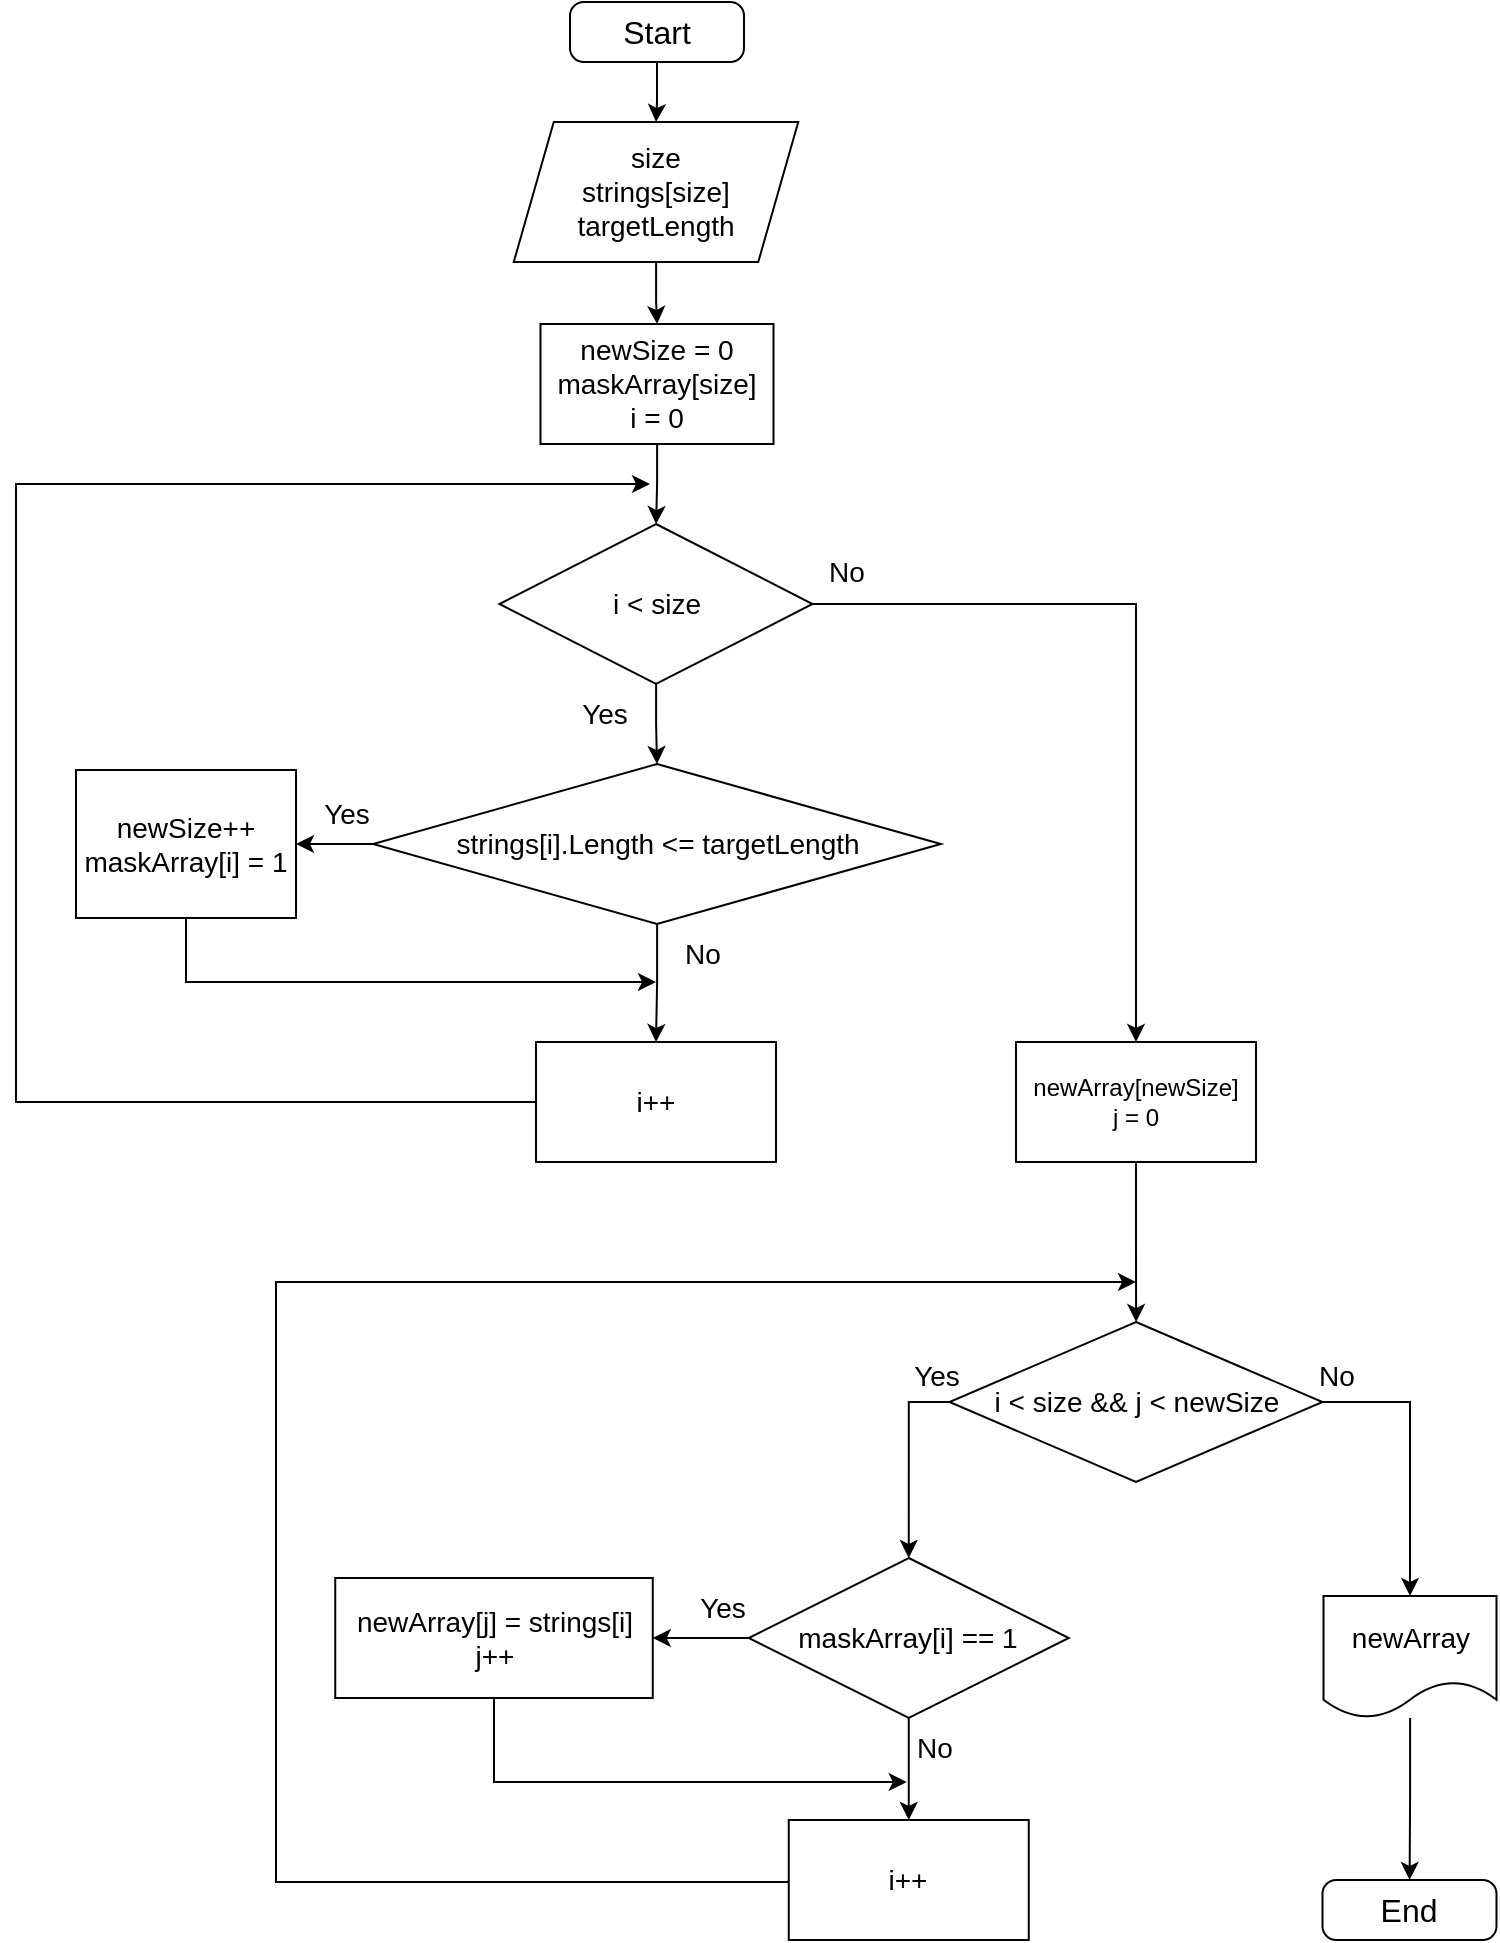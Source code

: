 <mxfile version="20.3.0" type="device"><diagram id="ynC0v1KykUJmGVYt8K0L" name="Page-1"><mxGraphModel dx="1869" dy="709" grid="1" gridSize="10" guides="1" tooltips="1" connect="1" arrows="1" fold="1" page="1" pageScale="1" pageWidth="827" pageHeight="1169" math="0" shadow="0"><root><mxCell id="0"/><mxCell id="1" parent="0"/><mxCell id="j3nLLTBSE26gFtmqdhiz-1" value="" style="edgeStyle=orthogonalEdgeStyle;rounded=0;orthogonalLoop=1;jettySize=auto;html=1;fontSize=14;" edge="1" parent="1" source="j3nLLTBSE26gFtmqdhiz-2" target="j3nLLTBSE26gFtmqdhiz-17"><mxGeometry relative="1" as="geometry"/></mxCell><mxCell id="j3nLLTBSE26gFtmqdhiz-2" value="&lt;font size=&quot;3&quot;&gt;Start&lt;/font&gt;" style="rounded=1;whiteSpace=wrap;html=1;arcSize=23;" vertex="1" parent="1"><mxGeometry x="-503" y="40" width="87" height="30" as="geometry"/></mxCell><mxCell id="j3nLLTBSE26gFtmqdhiz-3" value="&lt;font size=&quot;3&quot;&gt;End&lt;br&gt;&lt;/font&gt;" style="rounded=1;whiteSpace=wrap;html=1;arcSize=23;" vertex="1" parent="1"><mxGeometry x="-126.75" y="979" width="87" height="30" as="geometry"/></mxCell><mxCell id="j3nLLTBSE26gFtmqdhiz-4" value="" style="edgeStyle=orthogonalEdgeStyle;rounded=0;orthogonalLoop=1;jettySize=auto;html=1;fontSize=14;entryX=0.5;entryY=0;entryDx=0;entryDy=0;" edge="1" parent="1" source="j3nLLTBSE26gFtmqdhiz-6" target="j3nLLTBSE26gFtmqdhiz-32"><mxGeometry relative="1" as="geometry"><mxPoint x="-120" y="400" as="targetPoint"/><Array as="points"><mxPoint x="-220" y="341"/></Array></mxGeometry></mxCell><mxCell id="j3nLLTBSE26gFtmqdhiz-5" value="" style="edgeStyle=orthogonalEdgeStyle;rounded=0;orthogonalLoop=1;jettySize=auto;html=1;fontSize=14;entryX=0.5;entryY=0;entryDx=0;entryDy=0;" edge="1" parent="1" source="j3nLLTBSE26gFtmqdhiz-6" target="j3nLLTBSE26gFtmqdhiz-20"><mxGeometry relative="1" as="geometry"><mxPoint x="-460" y="414" as="targetPoint"/></mxGeometry></mxCell><mxCell id="j3nLLTBSE26gFtmqdhiz-6" value="i &amp;lt; size" style="rhombus;whiteSpace=wrap;html=1;fontSize=14;" vertex="1" parent="1"><mxGeometry x="-538.25" y="301" width="156.5" height="80" as="geometry"/></mxCell><mxCell id="j3nLLTBSE26gFtmqdhiz-7" value="" style="edgeStyle=orthogonalEdgeStyle;rounded=0;orthogonalLoop=1;jettySize=auto;html=1;fontSize=14;" edge="1" parent="1" target="j3nLLTBSE26gFtmqdhiz-9"><mxGeometry relative="1" as="geometry"><mxPoint x="-459.5" y="231" as="sourcePoint"/></mxGeometry></mxCell><mxCell id="j3nLLTBSE26gFtmqdhiz-8" value="" style="edgeStyle=orthogonalEdgeStyle;rounded=0;orthogonalLoop=1;jettySize=auto;html=1;fontSize=14;" edge="1" parent="1" source="j3nLLTBSE26gFtmqdhiz-9" target="j3nLLTBSE26gFtmqdhiz-6"><mxGeometry relative="1" as="geometry"/></mxCell><mxCell id="j3nLLTBSE26gFtmqdhiz-9" value="newSize = 0&lt;br&gt;maskArray[size]&lt;br&gt;i = 0" style="rounded=0;whiteSpace=wrap;html=1;fontSize=14;" vertex="1" parent="1"><mxGeometry x="-517.75" y="201" width="116.5" height="60" as="geometry"/></mxCell><mxCell id="j3nLLTBSE26gFtmqdhiz-10" value="No&lt;br&gt;" style="text;html=1;align=center;verticalAlign=middle;resizable=0;points=[];autosize=1;strokeColor=none;fillColor=none;fontSize=14;" vertex="1" parent="1"><mxGeometry x="-385" y="310" width="40" height="30" as="geometry"/></mxCell><mxCell id="j3nLLTBSE26gFtmqdhiz-11" value="" style="edgeStyle=orthogonalEdgeStyle;rounded=0;orthogonalLoop=1;jettySize=auto;html=1;fontSize=14;" edge="1" parent="1" source="j3nLLTBSE26gFtmqdhiz-12" target="j3nLLTBSE26gFtmqdhiz-3"><mxGeometry relative="1" as="geometry"/></mxCell><mxCell id="j3nLLTBSE26gFtmqdhiz-12" value="newArray" style="shape=document;whiteSpace=wrap;html=1;boundedLbl=1;fontSize=14;" vertex="1" parent="1"><mxGeometry x="-126.25" y="837" width="86.5" height="61" as="geometry"/></mxCell><mxCell id="j3nLLTBSE26gFtmqdhiz-13" value="Yes" style="text;html=1;align=center;verticalAlign=middle;resizable=0;points=[];autosize=1;strokeColor=none;fillColor=none;fontSize=14;" vertex="1" parent="1"><mxGeometry x="-511" y="381" width="50" height="30" as="geometry"/></mxCell><mxCell id="j3nLLTBSE26gFtmqdhiz-14" style="edgeStyle=orthogonalEdgeStyle;rounded=0;orthogonalLoop=1;jettySize=auto;html=1;fontSize=14;exitX=0;exitY=0.5;exitDx=0;exitDy=0;" edge="1" parent="1" source="j3nLLTBSE26gFtmqdhiz-15"><mxGeometry relative="1" as="geometry"><mxPoint x="-463" y="281" as="targetPoint"/><Array as="points"><mxPoint x="-780" y="590"/><mxPoint x="-780" y="281"/></Array><mxPoint x="-550" y="711" as="sourcePoint"/></mxGeometry></mxCell><mxCell id="j3nLLTBSE26gFtmqdhiz-15" value="i++" style="rounded=0;whiteSpace=wrap;html=1;fontSize=14;" vertex="1" parent="1"><mxGeometry x="-520" y="560" width="120" height="60" as="geometry"/></mxCell><mxCell id="j3nLLTBSE26gFtmqdhiz-16" value="" style="edgeStyle=orthogonalEdgeStyle;rounded=0;orthogonalLoop=1;jettySize=auto;html=1;fontSize=14;" edge="1" parent="1" source="j3nLLTBSE26gFtmqdhiz-17" target="j3nLLTBSE26gFtmqdhiz-9"><mxGeometry relative="1" as="geometry"/></mxCell><mxCell id="j3nLLTBSE26gFtmqdhiz-17" value="size&lt;br&gt;strings[size]&lt;br&gt;targetLength" style="shape=parallelogram;perimeter=parallelogramPerimeter;whiteSpace=wrap;html=1;fixedSize=1;fontSize=14;" vertex="1" parent="1"><mxGeometry x="-531.12" y="100" width="142.25" height="70" as="geometry"/></mxCell><mxCell id="j3nLLTBSE26gFtmqdhiz-18" value="" style="edgeStyle=orthogonalEdgeStyle;rounded=0;orthogonalLoop=1;jettySize=auto;html=1;" edge="1" parent="1" source="j3nLLTBSE26gFtmqdhiz-20" target="j3nLLTBSE26gFtmqdhiz-22"><mxGeometry relative="1" as="geometry"/></mxCell><mxCell id="j3nLLTBSE26gFtmqdhiz-19" value="" style="edgeStyle=orthogonalEdgeStyle;rounded=0;orthogonalLoop=1;jettySize=auto;html=1;entryX=0.5;entryY=0;entryDx=0;entryDy=0;" edge="1" parent="1" source="j3nLLTBSE26gFtmqdhiz-20" target="j3nLLTBSE26gFtmqdhiz-15"><mxGeometry relative="1" as="geometry"><mxPoint x="-460" y="537.002" as="targetPoint"/></mxGeometry></mxCell><mxCell id="j3nLLTBSE26gFtmqdhiz-20" value="strings[i].Length &amp;lt;= targetLength" style="rhombus;whiteSpace=wrap;html=1;fontSize=14;" vertex="1" parent="1"><mxGeometry x="-601.44" y="421" width="283.88" height="80" as="geometry"/></mxCell><mxCell id="j3nLLTBSE26gFtmqdhiz-21" style="edgeStyle=orthogonalEdgeStyle;rounded=0;orthogonalLoop=1;jettySize=auto;html=1;exitX=0.5;exitY=1;exitDx=0;exitDy=0;" edge="1" parent="1" source="j3nLLTBSE26gFtmqdhiz-22"><mxGeometry relative="1" as="geometry"><mxPoint x="-460" y="530" as="targetPoint"/><Array as="points"><mxPoint x="-695" y="530"/></Array></mxGeometry></mxCell><mxCell id="j3nLLTBSE26gFtmqdhiz-22" value="newSize++&lt;br&gt;maskArray[i] = 1" style="whiteSpace=wrap;html=1;fontSize=14;" vertex="1" parent="1"><mxGeometry x="-750" y="424" width="110.01" height="74" as="geometry"/></mxCell><mxCell id="j3nLLTBSE26gFtmqdhiz-23" value="Yes" style="text;html=1;align=center;verticalAlign=middle;resizable=0;points=[];autosize=1;strokeColor=none;fillColor=none;fontSize=14;" vertex="1" parent="1"><mxGeometry x="-639.99" y="431" width="50" height="30" as="geometry"/></mxCell><mxCell id="j3nLLTBSE26gFtmqdhiz-24" value="No&lt;br&gt;" style="text;html=1;align=center;verticalAlign=middle;resizable=0;points=[];autosize=1;strokeColor=none;fillColor=none;fontSize=14;" vertex="1" parent="1"><mxGeometry x="-457" y="501" width="40" height="30" as="geometry"/></mxCell><mxCell id="j3nLLTBSE26gFtmqdhiz-36" value="" style="edgeStyle=orthogonalEdgeStyle;rounded=0;orthogonalLoop=1;jettySize=auto;html=1;" edge="1" parent="1" source="j3nLLTBSE26gFtmqdhiz-32" target="j3nLLTBSE26gFtmqdhiz-35"><mxGeometry relative="1" as="geometry"/></mxCell><mxCell id="j3nLLTBSE26gFtmqdhiz-32" value="newArray[newSize]&lt;br&gt;j = 0" style="rounded=0;whiteSpace=wrap;html=1;" vertex="1" parent="1"><mxGeometry x="-280" y="560" width="120" height="60" as="geometry"/></mxCell><mxCell id="j3nLLTBSE26gFtmqdhiz-39" style="edgeStyle=orthogonalEdgeStyle;rounded=0;orthogonalLoop=1;jettySize=auto;html=1;exitX=0;exitY=0.5;exitDx=0;exitDy=0;entryX=0.5;entryY=0;entryDx=0;entryDy=0;" edge="1" parent="1" source="j3nLLTBSE26gFtmqdhiz-35" target="j3nLLTBSE26gFtmqdhiz-41"><mxGeometry relative="1" as="geometry"><mxPoint x="-328" y="848" as="targetPoint"/></mxGeometry></mxCell><mxCell id="j3nLLTBSE26gFtmqdhiz-43" style="edgeStyle=orthogonalEdgeStyle;rounded=0;orthogonalLoop=1;jettySize=auto;html=1;entryX=0.5;entryY=0;entryDx=0;entryDy=0;exitX=1;exitY=0.5;exitDx=0;exitDy=0;" edge="1" parent="1" source="j3nLLTBSE26gFtmqdhiz-35" target="j3nLLTBSE26gFtmqdhiz-12"><mxGeometry relative="1" as="geometry"/></mxCell><mxCell id="j3nLLTBSE26gFtmqdhiz-35" value="i &amp;lt; size &amp;amp;&amp;amp; j &amp;lt; newSize" style="rhombus;whiteSpace=wrap;html=1;fontSize=14;" vertex="1" parent="1"><mxGeometry x="-313.25" y="700" width="186.5" height="80" as="geometry"/></mxCell><mxCell id="j3nLLTBSE26gFtmqdhiz-38" value="No&lt;br&gt;" style="text;html=1;align=center;verticalAlign=middle;resizable=0;points=[];autosize=1;strokeColor=none;fillColor=none;fontSize=14;" vertex="1" parent="1"><mxGeometry x="-140" y="712" width="40" height="30" as="geometry"/></mxCell><mxCell id="j3nLLTBSE26gFtmqdhiz-40" value="Yes" style="text;html=1;align=center;verticalAlign=middle;resizable=0;points=[];autosize=1;strokeColor=none;fillColor=none;fontSize=14;" vertex="1" parent="1"><mxGeometry x="-345" y="712" width="50" height="30" as="geometry"/></mxCell><mxCell id="j3nLLTBSE26gFtmqdhiz-45" value="" style="edgeStyle=orthogonalEdgeStyle;rounded=0;orthogonalLoop=1;jettySize=auto;html=1;" edge="1" parent="1" source="j3nLLTBSE26gFtmqdhiz-41" target="j3nLLTBSE26gFtmqdhiz-44"><mxGeometry relative="1" as="geometry"/></mxCell><mxCell id="j3nLLTBSE26gFtmqdhiz-48" value="" style="edgeStyle=orthogonalEdgeStyle;rounded=0;orthogonalLoop=1;jettySize=auto;html=1;" edge="1" parent="1" source="j3nLLTBSE26gFtmqdhiz-41" target="j3nLLTBSE26gFtmqdhiz-47"><mxGeometry relative="1" as="geometry"/></mxCell><mxCell id="j3nLLTBSE26gFtmqdhiz-41" value="maskArray[i] == 1" style="rhombus;whiteSpace=wrap;html=1;fontSize=14;" vertex="1" parent="1"><mxGeometry x="-413.62" y="818" width="160" height="80" as="geometry"/></mxCell><mxCell id="j3nLLTBSE26gFtmqdhiz-50" style="edgeStyle=orthogonalEdgeStyle;rounded=0;orthogonalLoop=1;jettySize=auto;html=1;exitX=0.5;exitY=1;exitDx=0;exitDy=0;entryX=0.15;entryY=1.067;entryDx=0;entryDy=0;entryPerimeter=0;" edge="1" parent="1" source="j3nLLTBSE26gFtmqdhiz-44" target="j3nLLTBSE26gFtmqdhiz-49"><mxGeometry relative="1" as="geometry"><mxPoint x="-390.62" y="930" as="targetPoint"/><Array as="points"><mxPoint x="-540.62" y="930"/></Array></mxGeometry></mxCell><mxCell id="j3nLLTBSE26gFtmqdhiz-44" value="newArray[j] = strings[i]&lt;br&gt;j++" style="whiteSpace=wrap;html=1;fontSize=14;" vertex="1" parent="1"><mxGeometry x="-620.37" y="828" width="158.75" height="60" as="geometry"/></mxCell><mxCell id="j3nLLTBSE26gFtmqdhiz-46" value="Yes" style="text;html=1;align=center;verticalAlign=middle;resizable=0;points=[];autosize=1;strokeColor=none;fillColor=none;fontSize=14;" vertex="1" parent="1"><mxGeometry x="-451.87" y="828" width="50" height="30" as="geometry"/></mxCell><mxCell id="j3nLLTBSE26gFtmqdhiz-51" style="edgeStyle=orthogonalEdgeStyle;rounded=0;orthogonalLoop=1;jettySize=auto;html=1;exitX=0;exitY=0.5;exitDx=0;exitDy=0;" edge="1" parent="1" source="j3nLLTBSE26gFtmqdhiz-47"><mxGeometry relative="1" as="geometry"><mxPoint x="-220" y="680" as="targetPoint"/><mxPoint x="-450" y="980" as="sourcePoint"/><Array as="points"><mxPoint x="-394" y="980"/><mxPoint x="-650" y="980"/><mxPoint x="-650" y="680"/></Array></mxGeometry></mxCell><mxCell id="j3nLLTBSE26gFtmqdhiz-47" value="i++" style="whiteSpace=wrap;html=1;fontSize=14;" vertex="1" parent="1"><mxGeometry x="-393.62" y="949" width="120" height="60" as="geometry"/></mxCell><mxCell id="j3nLLTBSE26gFtmqdhiz-49" value="No&lt;br&gt;" style="text;html=1;align=center;verticalAlign=middle;resizable=0;points=[];autosize=1;strokeColor=none;fillColor=none;fontSize=14;" vertex="1" parent="1"><mxGeometry x="-340.62" y="898" width="40" height="30" as="geometry"/></mxCell></root></mxGraphModel></diagram></mxfile>